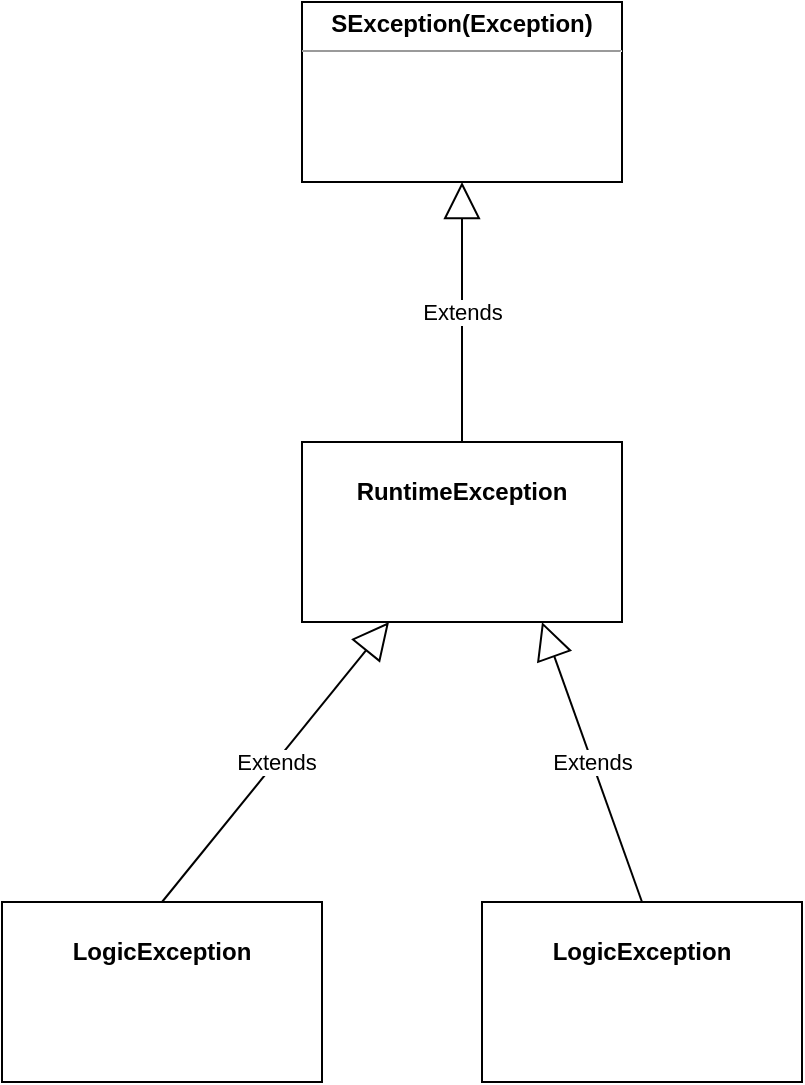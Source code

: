 <mxfile version="16.1.2" type="device"><diagram id="IKzFjUoGczJ2R0u7Cct6" name="断言架构图"><mxGraphModel dx="1422" dy="888" grid="1" gridSize="10" guides="1" tooltips="1" connect="1" arrows="1" fold="1" page="1" pageScale="1" pageWidth="827" pageHeight="1169" math="0" shadow="0"><root><mxCell id="0"/><mxCell id="1" parent="0"/><mxCell id="CdyXvWZRA-24GTw9Z4y1-1" value="&lt;p style=&quot;margin: 0px ; margin-top: 4px ; text-align: center&quot;&gt;&lt;b&gt;SException(Exception)&lt;/b&gt;&lt;br&gt;&lt;/p&gt;&lt;hr size=&quot;1&quot;&gt;&lt;p style=&quot;margin: 0px ; margin-left: 4px&quot;&gt;&lt;/p&gt;&lt;p style=&quot;margin: 0px ; margin-left: 4px&quot;&gt;&lt;br&gt;&lt;/p&gt;" style="verticalAlign=top;align=left;overflow=fill;fontSize=12;fontFamily=Helvetica;html=1;" vertex="1" parent="1"><mxGeometry x="310" y="180" width="160" height="90" as="geometry"/></mxCell><mxCell id="CdyXvWZRA-24GTw9Z4y1-2" value="&lt;p style=&quot;margin: 0px ; margin-top: 4px ; text-align: center&quot;&gt;&lt;br&gt;&lt;/p&gt;&lt;div style=&quot;text-align: center&quot;&gt;&lt;span&gt;&lt;b&gt;RuntimeException&lt;/b&gt;&lt;/span&gt;&lt;/div&gt;&lt;p style=&quot;margin: 0px ; margin-left: 4px&quot;&gt;&lt;/p&gt;&lt;p style=&quot;margin: 0px ; margin-left: 4px&quot;&gt;&lt;br&gt;&lt;/p&gt;" style="verticalAlign=top;align=left;overflow=fill;fontSize=12;fontFamily=Helvetica;html=1;" vertex="1" parent="1"><mxGeometry x="310" y="400" width="160" height="90" as="geometry"/></mxCell><mxCell id="CdyXvWZRA-24GTw9Z4y1-3" value="Extends" style="endArrow=block;endSize=16;endFill=0;html=1;rounded=0;entryX=0.5;entryY=1;entryDx=0;entryDy=0;exitX=0.5;exitY=0;exitDx=0;exitDy=0;" edge="1" parent="1" source="CdyXvWZRA-24GTw9Z4y1-2" target="CdyXvWZRA-24GTw9Z4y1-1"><mxGeometry width="160" relative="1" as="geometry"><mxPoint x="260" y="320" as="sourcePoint"/><mxPoint x="420" y="320" as="targetPoint"/></mxGeometry></mxCell><mxCell id="CdyXvWZRA-24GTw9Z4y1-4" value="&lt;p style=&quot;margin: 0px ; margin-top: 4px ; text-align: center&quot;&gt;&lt;br&gt;&lt;/p&gt;&lt;div style=&quot;text-align: center&quot;&gt;&lt;b&gt;LogicException&lt;/b&gt;&lt;br&gt;&lt;/div&gt;&lt;p style=&quot;margin: 0px ; margin-left: 4px&quot;&gt;&lt;/p&gt;&lt;p style=&quot;margin: 0px ; margin-left: 4px&quot;&gt;&lt;br&gt;&lt;/p&gt;" style="verticalAlign=top;align=left;overflow=fill;fontSize=12;fontFamily=Helvetica;html=1;" vertex="1" parent="1"><mxGeometry x="160" y="630" width="160" height="90" as="geometry"/></mxCell><mxCell id="CdyXvWZRA-24GTw9Z4y1-5" value="Extends" style="endArrow=block;endSize=16;endFill=0;html=1;rounded=0;exitX=0.5;exitY=0;exitDx=0;exitDy=0;" edge="1" parent="1" source="CdyXvWZRA-24GTw9Z4y1-4" target="CdyXvWZRA-24GTw9Z4y1-2"><mxGeometry width="160" relative="1" as="geometry"><mxPoint x="390" y="350" as="sourcePoint"/><mxPoint x="550" y="350" as="targetPoint"/></mxGeometry></mxCell><mxCell id="CdyXvWZRA-24GTw9Z4y1-6" value="&lt;p style=&quot;margin: 0px ; margin-top: 4px ; text-align: center&quot;&gt;&lt;br&gt;&lt;/p&gt;&lt;div style=&quot;text-align: center&quot;&gt;&lt;b&gt;LogicException&lt;/b&gt;&lt;br&gt;&lt;/div&gt;&lt;p style=&quot;margin: 0px ; margin-left: 4px&quot;&gt;&lt;/p&gt;&lt;p style=&quot;margin: 0px ; margin-left: 4px&quot;&gt;&lt;br&gt;&lt;/p&gt;" style="verticalAlign=top;align=left;overflow=fill;fontSize=12;fontFamily=Helvetica;html=1;" vertex="1" parent="1"><mxGeometry x="400" y="630" width="160" height="90" as="geometry"/></mxCell><mxCell id="CdyXvWZRA-24GTw9Z4y1-7" value="Extends" style="endArrow=block;endSize=16;endFill=0;html=1;rounded=0;exitX=0.5;exitY=0;exitDx=0;exitDy=0;entryX=0.75;entryY=1;entryDx=0;entryDy=0;" edge="1" parent="1" source="CdyXvWZRA-24GTw9Z4y1-6" target="CdyXvWZRA-24GTw9Z4y1-2"><mxGeometry width="160" relative="1" as="geometry"><mxPoint x="250" y="640" as="sourcePoint"/><mxPoint x="363.514" y="500" as="targetPoint"/></mxGeometry></mxCell></root></mxGraphModel></diagram></mxfile>